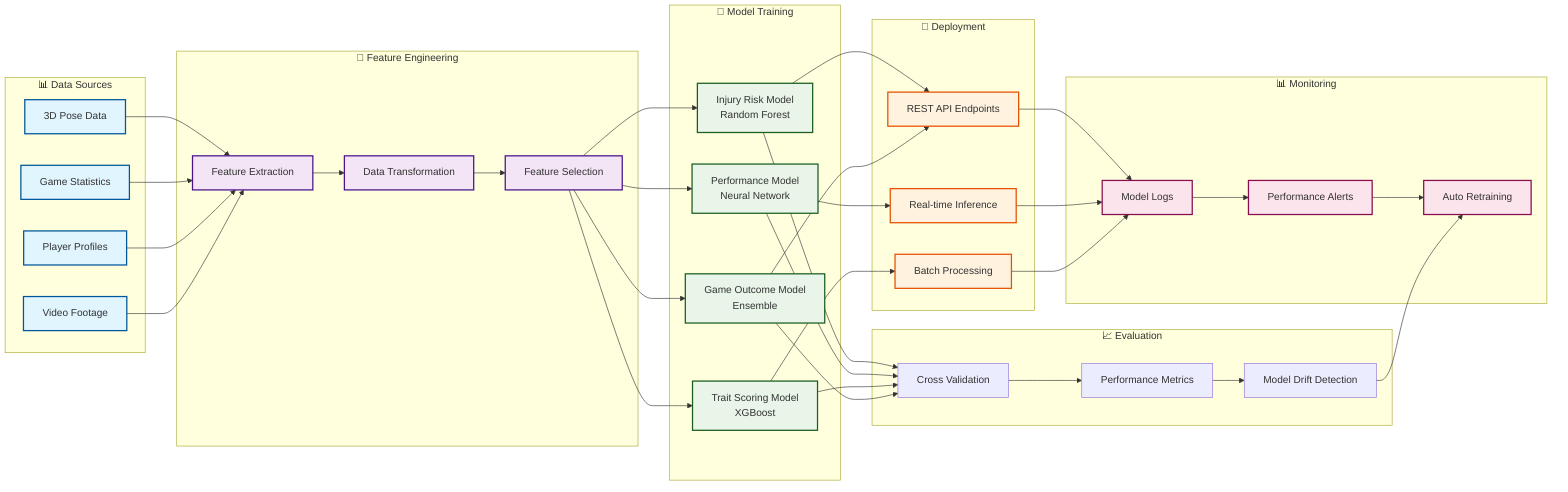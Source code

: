 graph LR
    %% Data Sources
    subgraph "📊 Data Sources"
        PoseData[3D Pose Data]
        GameData[Game Statistics]
        PlayerData[Player Profiles]
        VideoData[Video Footage]
    end
    
    %% Feature Engineering
    subgraph "🔧 Feature Engineering" 
        Extract[Feature Extraction]
        Transform[Data Transformation]
        Select[Feature Selection]
    end
    
    %% Model Training
    subgraph "🧠 Model Training"
        InjuryModel[Injury Risk Model<br/>Random Forest]
        PerfModel[Performance Model<br/>Neural Network]
        TraitModel[Trait Scoring Model<br/>XGBoost]
        OutcomeModel[Game Outcome Model<br/>Ensemble]
    end
    
    %% Model Evaluation
    subgraph "📈 Evaluation"
        Validation[Cross Validation]
        Metrics[Performance Metrics]
        Drift[Model Drift Detection]
    end
    
    %% Deployment
    subgraph "🚀 Deployment"
        API[REST API Endpoints]
        RealTime[Real-time Inference]
        Batch[Batch Processing]
    end
    
    %% Monitoring
    subgraph "📊 Monitoring"
        Logs[Model Logs]
        Alerts[Performance Alerts]
        Retraining[Auto Retraining]
    end
    
    %% Flow
    PoseData --> Extract
    GameData --> Extract
    PlayerData --> Extract
    VideoData --> Extract
    
    Extract --> Transform
    Transform --> Select
    
    Select --> InjuryModel
    Select --> PerfModel
    Select --> TraitModel
    Select --> OutcomeModel
    
    InjuryModel --> Validation
    PerfModel --> Validation
    TraitModel --> Validation
    OutcomeModel --> Validation
    
    Validation --> Metrics
    Metrics --> Drift
    
    InjuryModel --> API
    PerfModel --> RealTime
    TraitModel --> Batch
    OutcomeModel --> API
    
    API --> Logs
    RealTime --> Logs
    Batch --> Logs
    
    Logs --> Alerts
    Alerts --> Retraining
    Drift --> Retraining
    
    %% Styling
    classDef data fill:#e1f5fe,stroke:#01579b,stroke-width:2px
    classDef processing fill:#f3e5f5,stroke:#4a148c,stroke-width:2px
    classDef models fill:#e8f5e8,stroke:#1b5e20,stroke-width:2px
    classDef deployment fill:#fff3e0,stroke:#e65100,stroke-width:2px
    classDef monitoring fill:#fce4ec,stroke:#880e4f,stroke-width:2px
    
    class PoseData,GameData,PlayerData,VideoData data
    class Extract,Transform,Select processing
    class InjuryModel,PerfModel,TraitModel,OutcomeModel models
    class API,RealTime,Batch deployment
    class Logs,Alerts,Retraining monitoring